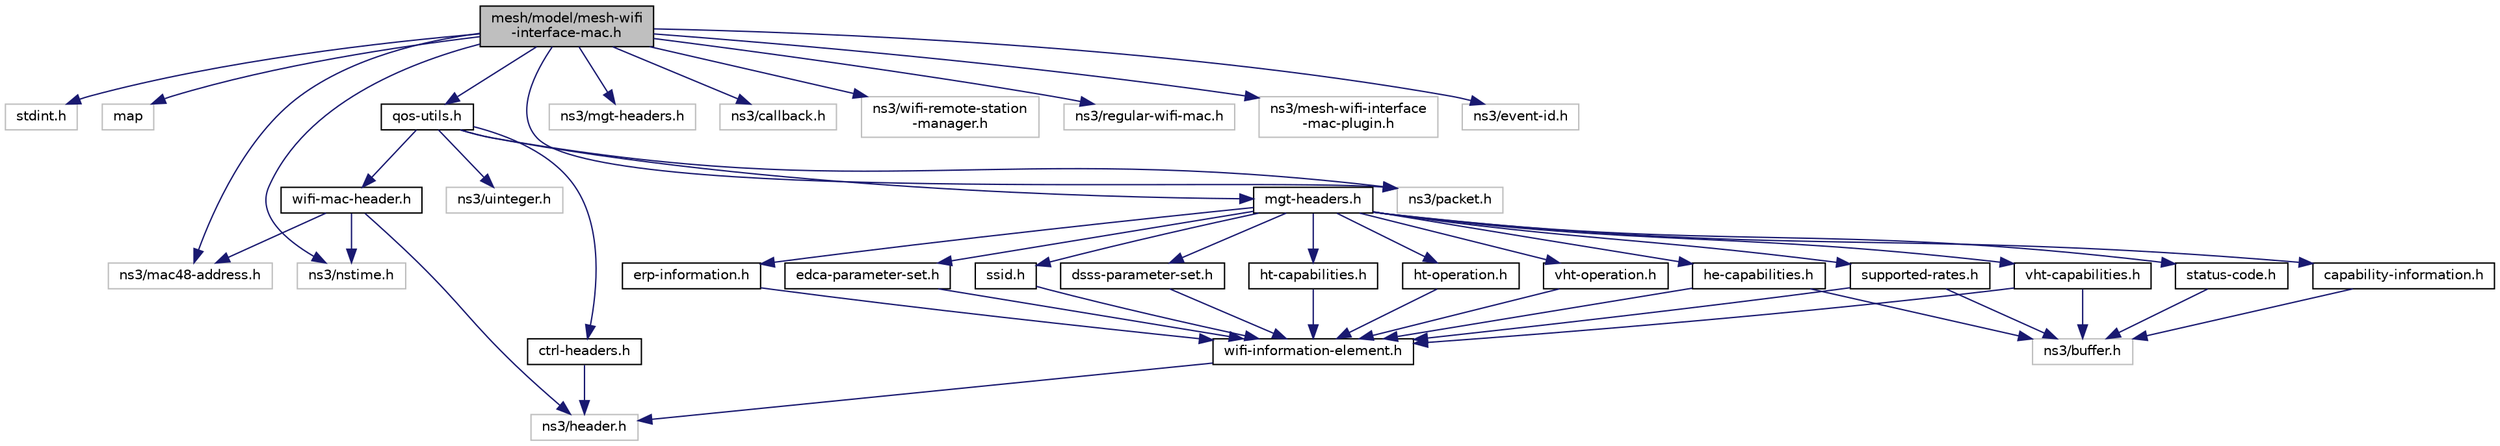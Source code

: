 digraph "mesh/model/mesh-wifi-interface-mac.h"
{
  edge [fontname="Helvetica",fontsize="10",labelfontname="Helvetica",labelfontsize="10"];
  node [fontname="Helvetica",fontsize="10",shape=record];
  Node1 [label="mesh/model/mesh-wifi\l-interface-mac.h",height=0.2,width=0.4,color="black", fillcolor="grey75", style="filled", fontcolor="black"];
  Node1 -> Node2 [color="midnightblue",fontsize="10",style="solid"];
  Node2 [label="stdint.h",height=0.2,width=0.4,color="grey75", fillcolor="white", style="filled"];
  Node1 -> Node3 [color="midnightblue",fontsize="10",style="solid"];
  Node3 [label="map",height=0.2,width=0.4,color="grey75", fillcolor="white", style="filled"];
  Node1 -> Node4 [color="midnightblue",fontsize="10",style="solid"];
  Node4 [label="ns3/mac48-address.h",height=0.2,width=0.4,color="grey75", fillcolor="white", style="filled"];
  Node1 -> Node5 [color="midnightblue",fontsize="10",style="solid"];
  Node5 [label="ns3/mgt-headers.h",height=0.2,width=0.4,color="grey75", fillcolor="white", style="filled"];
  Node1 -> Node6 [color="midnightblue",fontsize="10",style="solid"];
  Node6 [label="ns3/callback.h",height=0.2,width=0.4,color="grey75", fillcolor="white", style="filled"];
  Node1 -> Node7 [color="midnightblue",fontsize="10",style="solid"];
  Node7 [label="ns3/packet.h",height=0.2,width=0.4,color="grey75", fillcolor="white", style="filled"];
  Node1 -> Node8 [color="midnightblue",fontsize="10",style="solid"];
  Node8 [label="ns3/nstime.h",height=0.2,width=0.4,color="grey75", fillcolor="white", style="filled"];
  Node1 -> Node9 [color="midnightblue",fontsize="10",style="solid"];
  Node9 [label="ns3/wifi-remote-station\l-manager.h",height=0.2,width=0.4,color="grey75", fillcolor="white", style="filled"];
  Node1 -> Node10 [color="midnightblue",fontsize="10",style="solid"];
  Node10 [label="ns3/regular-wifi-mac.h",height=0.2,width=0.4,color="grey75", fillcolor="white", style="filled"];
  Node1 -> Node11 [color="midnightblue",fontsize="10",style="solid"];
  Node11 [label="ns3/mesh-wifi-interface\l-mac-plugin.h",height=0.2,width=0.4,color="grey75", fillcolor="white", style="filled"];
  Node1 -> Node12 [color="midnightblue",fontsize="10",style="solid"];
  Node12 [label="ns3/event-id.h",height=0.2,width=0.4,color="grey75", fillcolor="white", style="filled"];
  Node1 -> Node13 [color="midnightblue",fontsize="10",style="solid"];
  Node13 [label="qos-utils.h",height=0.2,width=0.4,color="black", fillcolor="white", style="filled",URL="$da/df2/qos-utils_8h.html"];
  Node13 -> Node14 [color="midnightblue",fontsize="10",style="solid"];
  Node14 [label="ns3/uinteger.h",height=0.2,width=0.4,color="grey75", fillcolor="white", style="filled"];
  Node13 -> Node7 [color="midnightblue",fontsize="10",style="solid"];
  Node13 -> Node15 [color="midnightblue",fontsize="10",style="solid"];
  Node15 [label="wifi-mac-header.h",height=0.2,width=0.4,color="black", fillcolor="white", style="filled",URL="$d1/dec/wifi-mac-header_8h.html"];
  Node15 -> Node16 [color="midnightblue",fontsize="10",style="solid"];
  Node16 [label="ns3/header.h",height=0.2,width=0.4,color="grey75", fillcolor="white", style="filled"];
  Node15 -> Node4 [color="midnightblue",fontsize="10",style="solid"];
  Node15 -> Node8 [color="midnightblue",fontsize="10",style="solid"];
  Node13 -> Node17 [color="midnightblue",fontsize="10",style="solid"];
  Node17 [label="ctrl-headers.h",height=0.2,width=0.4,color="black", fillcolor="white", style="filled",URL="$d7/d33/ctrl-headers_8h.html"];
  Node17 -> Node16 [color="midnightblue",fontsize="10",style="solid"];
  Node13 -> Node18 [color="midnightblue",fontsize="10",style="solid"];
  Node18 [label="mgt-headers.h",height=0.2,width=0.4,color="black", fillcolor="white", style="filled",URL="$d9/d91/mgt-headers_8h.html"];
  Node18 -> Node19 [color="midnightblue",fontsize="10",style="solid"];
  Node19 [label="status-code.h",height=0.2,width=0.4,color="black", fillcolor="white", style="filled",URL="$dd/dbc/status-code_8h.html"];
  Node19 -> Node20 [color="midnightblue",fontsize="10",style="solid"];
  Node20 [label="ns3/buffer.h",height=0.2,width=0.4,color="grey75", fillcolor="white", style="filled"];
  Node18 -> Node21 [color="midnightblue",fontsize="10",style="solid"];
  Node21 [label="capability-information.h",height=0.2,width=0.4,color="black", fillcolor="white", style="filled",URL="$d5/d22/capability-information_8h.html"];
  Node21 -> Node20 [color="midnightblue",fontsize="10",style="solid"];
  Node18 -> Node22 [color="midnightblue",fontsize="10",style="solid"];
  Node22 [label="supported-rates.h",height=0.2,width=0.4,color="black", fillcolor="white", style="filled",URL="$da/d79/supported-rates_8h.html"];
  Node22 -> Node20 [color="midnightblue",fontsize="10",style="solid"];
  Node22 -> Node23 [color="midnightblue",fontsize="10",style="solid"];
  Node23 [label="wifi-information-element.h",height=0.2,width=0.4,color="black", fillcolor="white", style="filled",URL="$d6/d96/wifi-information-element_8h.html"];
  Node23 -> Node16 [color="midnightblue",fontsize="10",style="solid"];
  Node18 -> Node24 [color="midnightblue",fontsize="10",style="solid"];
  Node24 [label="ssid.h",height=0.2,width=0.4,color="black", fillcolor="white", style="filled",URL="$d8/dc8/ssid_8h.html"];
  Node24 -> Node23 [color="midnightblue",fontsize="10",style="solid"];
  Node18 -> Node25 [color="midnightblue",fontsize="10",style="solid"];
  Node25 [label="dsss-parameter-set.h",height=0.2,width=0.4,color="black", fillcolor="white", style="filled",URL="$dd/d66/dsss-parameter-set_8h.html"];
  Node25 -> Node23 [color="midnightblue",fontsize="10",style="solid"];
  Node18 -> Node26 [color="midnightblue",fontsize="10",style="solid"];
  Node26 [label="ht-capabilities.h",height=0.2,width=0.4,color="black", fillcolor="white", style="filled",URL="$d6/d3c/ht-capabilities_8h.html"];
  Node26 -> Node23 [color="midnightblue",fontsize="10",style="solid"];
  Node18 -> Node27 [color="midnightblue",fontsize="10",style="solid"];
  Node27 [label="ht-operation.h",height=0.2,width=0.4,color="black", fillcolor="white", style="filled",URL="$d1/df4/ht-operation_8h.html"];
  Node27 -> Node23 [color="midnightblue",fontsize="10",style="solid"];
  Node18 -> Node28 [color="midnightblue",fontsize="10",style="solid"];
  Node28 [label="vht-capabilities.h",height=0.2,width=0.4,color="black", fillcolor="white", style="filled",URL="$df/d6a/vht-capabilities_8h.html"];
  Node28 -> Node20 [color="midnightblue",fontsize="10",style="solid"];
  Node28 -> Node23 [color="midnightblue",fontsize="10",style="solid"];
  Node18 -> Node29 [color="midnightblue",fontsize="10",style="solid"];
  Node29 [label="vht-operation.h",height=0.2,width=0.4,color="black", fillcolor="white", style="filled",URL="$da/db2/vht-operation_8h.html"];
  Node29 -> Node23 [color="midnightblue",fontsize="10",style="solid"];
  Node18 -> Node30 [color="midnightblue",fontsize="10",style="solid"];
  Node30 [label="erp-information.h",height=0.2,width=0.4,color="black", fillcolor="white", style="filled",URL="$de/d19/erp-information_8h.html"];
  Node30 -> Node23 [color="midnightblue",fontsize="10",style="solid"];
  Node18 -> Node31 [color="midnightblue",fontsize="10",style="solid"];
  Node31 [label="edca-parameter-set.h",height=0.2,width=0.4,color="black", fillcolor="white", style="filled",URL="$dd/d27/edca-parameter-set_8h.html"];
  Node31 -> Node23 [color="midnightblue",fontsize="10",style="solid"];
  Node18 -> Node32 [color="midnightblue",fontsize="10",style="solid"];
  Node32 [label="he-capabilities.h",height=0.2,width=0.4,color="black", fillcolor="white", style="filled",URL="$db/d47/he-capabilities_8h.html"];
  Node32 -> Node20 [color="midnightblue",fontsize="10",style="solid"];
  Node32 -> Node23 [color="midnightblue",fontsize="10",style="solid"];
}
